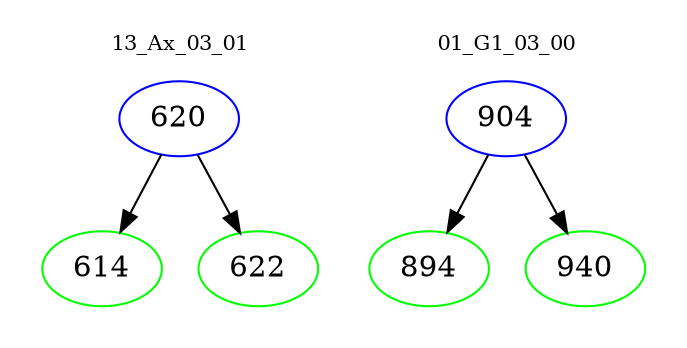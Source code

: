 digraph{
subgraph cluster_0 {
color = white
label = "13_Ax_03_01";
fontsize=10;
T0_620 [label="620", color="blue"]
T0_620 -> T0_614 [color="black"]
T0_614 [label="614", color="green"]
T0_620 -> T0_622 [color="black"]
T0_622 [label="622", color="green"]
}
subgraph cluster_1 {
color = white
label = "01_G1_03_00";
fontsize=10;
T1_904 [label="904", color="blue"]
T1_904 -> T1_894 [color="black"]
T1_894 [label="894", color="green"]
T1_904 -> T1_940 [color="black"]
T1_940 [label="940", color="green"]
}
}
